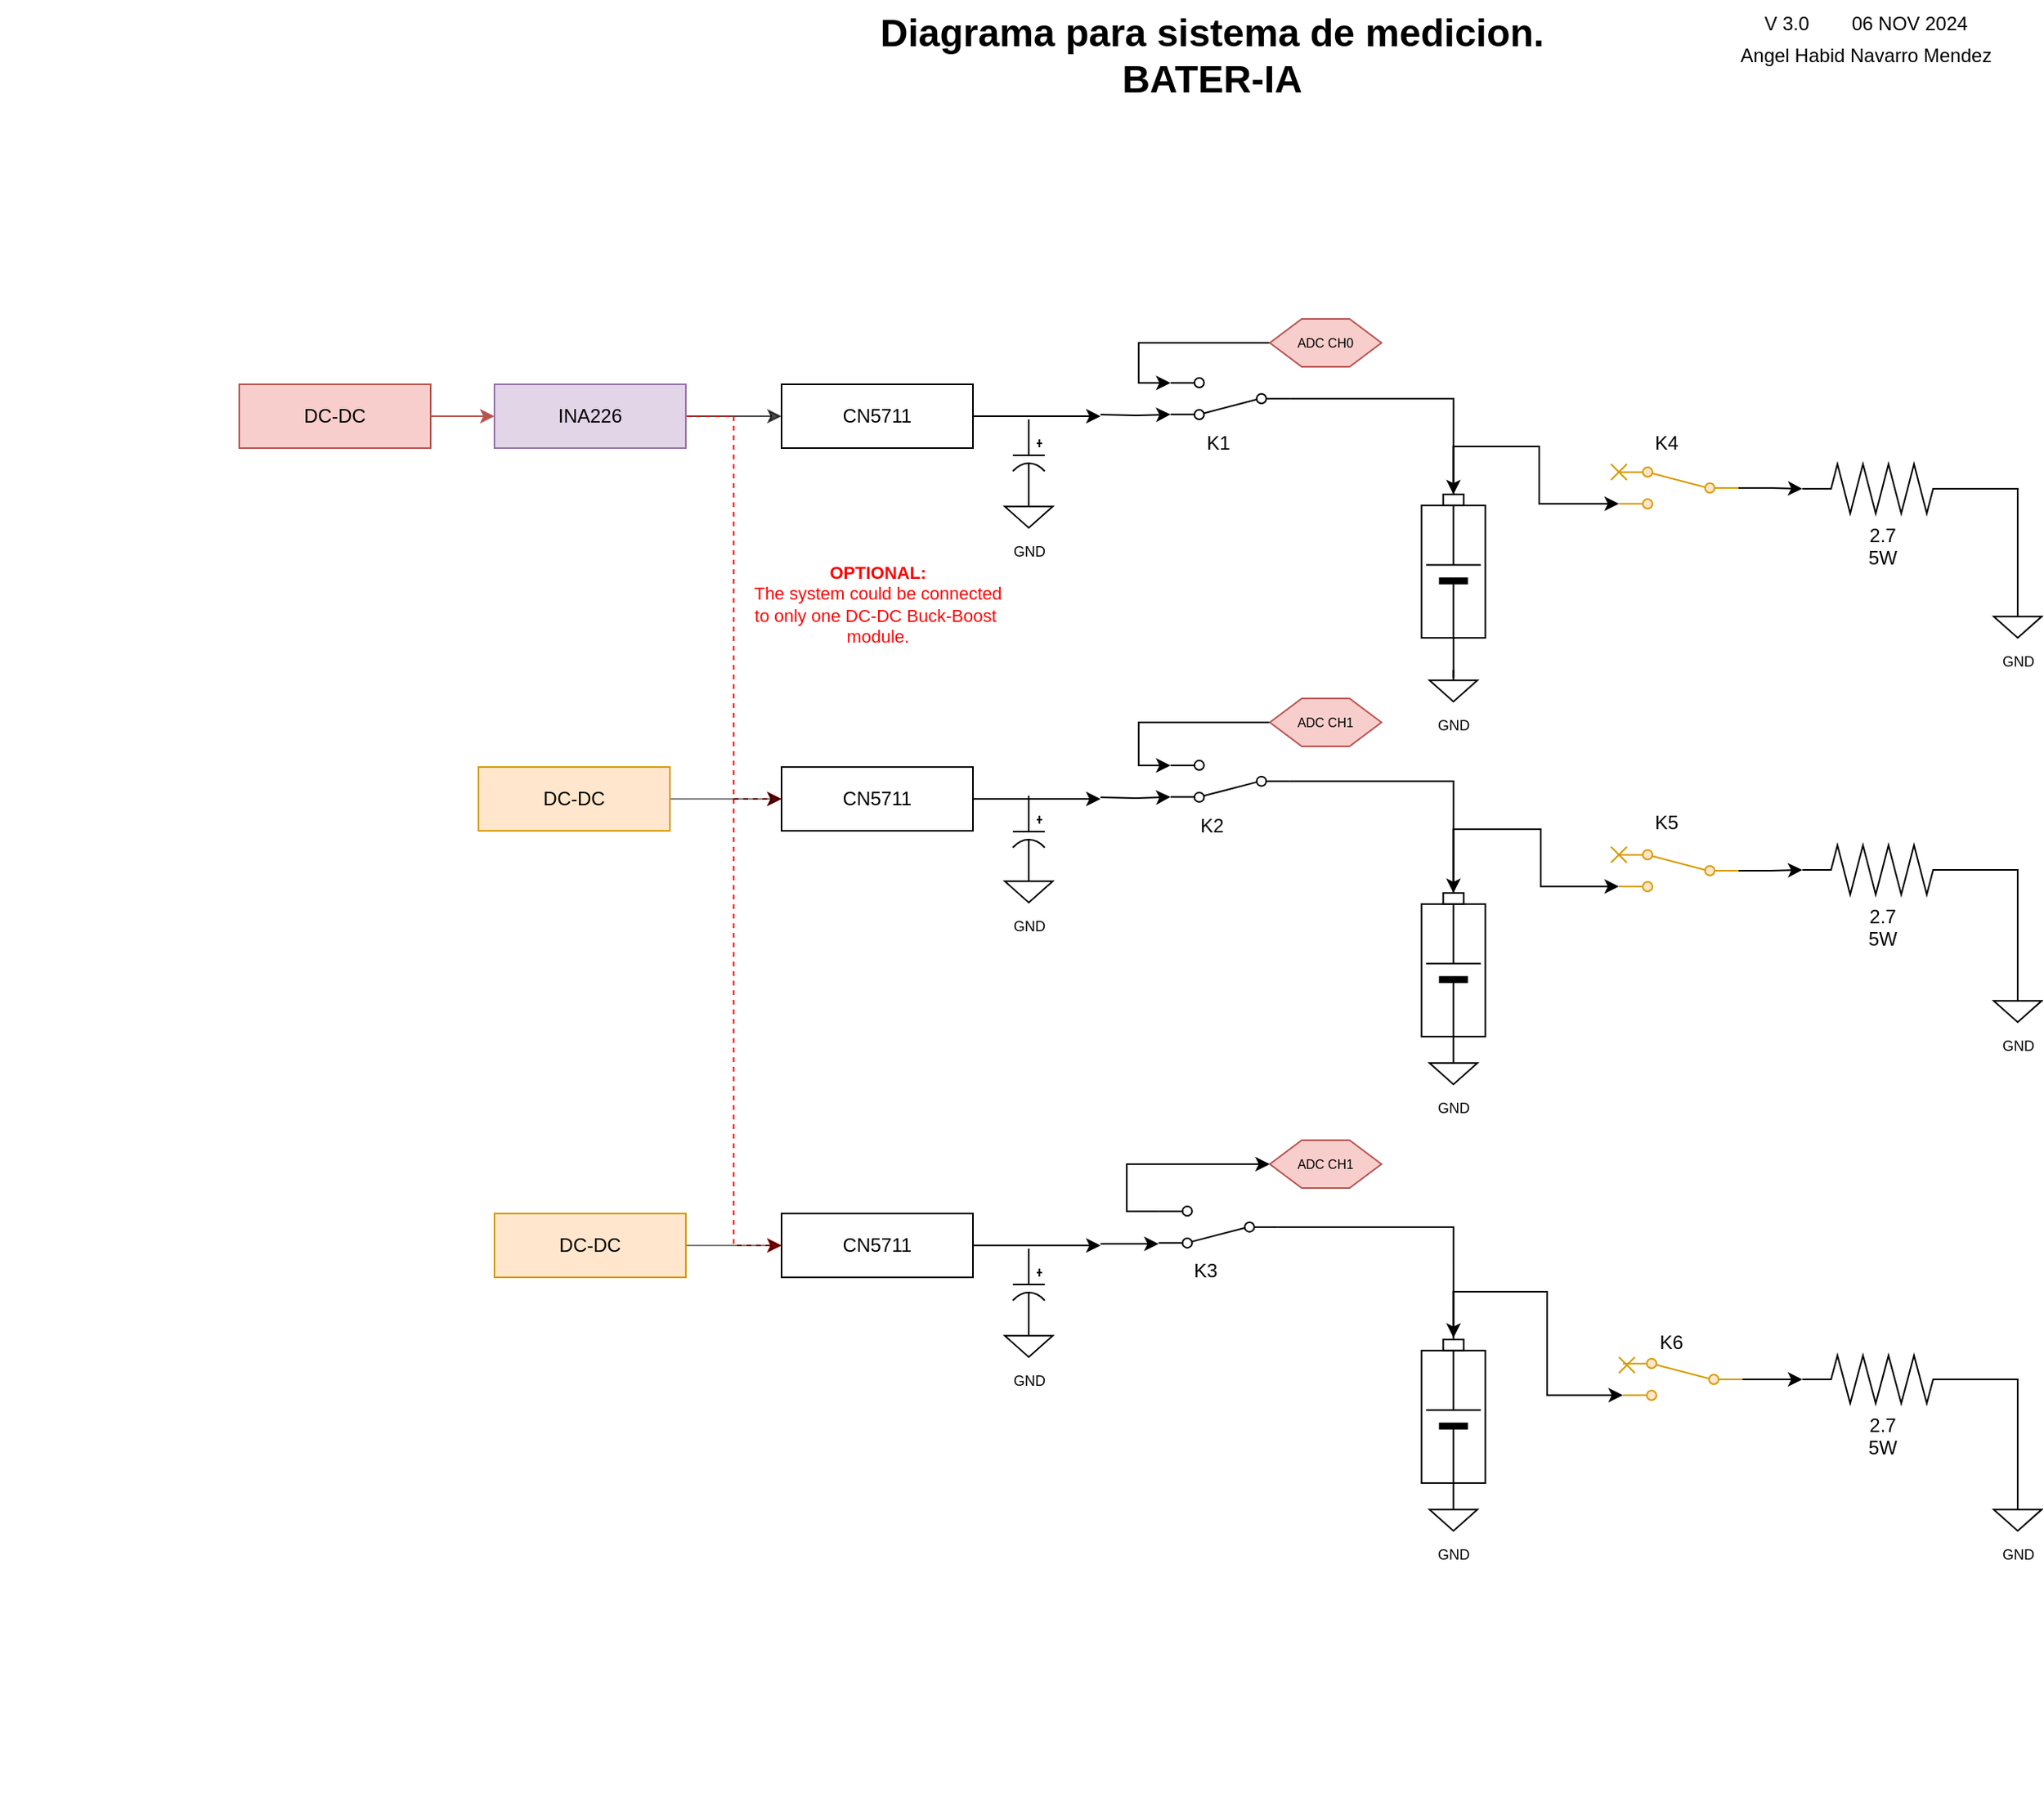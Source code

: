 <mxfile version="24.7.17">
  <diagram name="Página-1" id="suDs9cZ8lpwEUTx6rQ9a">
    <mxGraphModel dx="2049" dy="1206" grid="1" gridSize="10" guides="1" tooltips="1" connect="1" arrows="1" fold="1" page="1" pageScale="1" pageWidth="827" pageHeight="1169" math="0" shadow="0">
      <root>
        <mxCell id="0" />
        <mxCell id="1" parent="0" />
        <mxCell id="hk8a2O4gQxyiNjNptd78-115" value="&lt;h1 style=&quot;margin-top: 0px;&quot;&gt;Diagrama para sistema de medicion. BATER-IA&lt;/h1&gt;" style="text;html=1;whiteSpace=wrap;overflow=hidden;rounded=0;align=center;" parent="1" vertex="1">
          <mxGeometry x="570" y="30" width="480" height="70" as="geometry" />
        </mxCell>
        <mxCell id="hk8a2O4gQxyiNjNptd78-116" value="V 3.0&amp;nbsp; &amp;nbsp; &amp;nbsp; &amp;nbsp; 06 NOV 2024" style="text;html=1;align=center;verticalAlign=middle;whiteSpace=wrap;rounded=0;" parent="1" vertex="1">
          <mxGeometry x="1155" y="30" width="130" height="30" as="geometry" />
        </mxCell>
        <mxCell id="hk8a2O4gQxyiNjNptd78-117" value="Angel Habid Navarro Mendez" style="text;html=1;align=center;verticalAlign=middle;whiteSpace=wrap;rounded=0;" parent="1" vertex="1">
          <mxGeometry x="1140" y="50" width="160" height="30" as="geometry" />
        </mxCell>
        <mxCell id="hk8a2O4gQxyiNjNptd78-13" value="" style="group" parent="1" vertex="1" connectable="0">
          <mxGeometry x="941.25" y="340" width="40" height="90" as="geometry" />
        </mxCell>
        <mxCell id="hk8a2O4gQxyiNjNptd78-7" value="" style="rounded=0;whiteSpace=wrap;html=1;container=0;" parent="hk8a2O4gQxyiNjNptd78-13" vertex="1">
          <mxGeometry x="13.57" width="12.86" height="6.92" as="geometry" />
        </mxCell>
        <mxCell id="hk8a2O4gQxyiNjNptd78-4" value="" style="verticalLabelPosition=bottom;shadow=0;dashed=0;align=center;fillColor=strokeColor;html=1;verticalAlign=top;strokeWidth=1;shape=mxgraph.electrical.miscellaneous.monocell_battery;direction=north;container=0;" parent="hk8a2O4gQxyiNjNptd78-13" vertex="1">
          <mxGeometry x="2.857" y="6.923" width="34.286" height="83.077" as="geometry" />
        </mxCell>
        <mxCell id="hk8a2O4gQxyiNjNptd78-5" value="" style="rounded=0;whiteSpace=wrap;html=1;gradientColor=default;fillColor=none;container=0;" parent="hk8a2O4gQxyiNjNptd78-13" vertex="1">
          <mxGeometry y="6.923" width="40" height="83.077" as="geometry" />
        </mxCell>
        <mxCell id="hk8a2O4gQxyiNjNptd78-22" value="" style="group" parent="1" vertex="1" connectable="0">
          <mxGeometry x="941.25" y="590" width="40" height="90" as="geometry" />
        </mxCell>
        <mxCell id="hk8a2O4gQxyiNjNptd78-23" value="" style="rounded=0;whiteSpace=wrap;html=1;container=0;" parent="hk8a2O4gQxyiNjNptd78-22" vertex="1">
          <mxGeometry x="13.57" width="12.86" height="6.92" as="geometry" />
        </mxCell>
        <mxCell id="hk8a2O4gQxyiNjNptd78-24" value="" style="verticalLabelPosition=bottom;shadow=0;dashed=0;align=center;fillColor=strokeColor;html=1;verticalAlign=top;strokeWidth=1;shape=mxgraph.electrical.miscellaneous.monocell_battery;direction=north;container=0;" parent="hk8a2O4gQxyiNjNptd78-22" vertex="1">
          <mxGeometry x="2.857" y="6.923" width="34.286" height="83.077" as="geometry" />
        </mxCell>
        <mxCell id="hk8a2O4gQxyiNjNptd78-25" value="" style="rounded=0;whiteSpace=wrap;html=1;gradientColor=default;fillColor=none;container=0;" parent="hk8a2O4gQxyiNjNptd78-22" vertex="1">
          <mxGeometry y="6.923" width="40" height="83.077" as="geometry" />
        </mxCell>
        <mxCell id="hk8a2O4gQxyiNjNptd78-36" value="" style="group" parent="1" vertex="1" connectable="0">
          <mxGeometry x="941.25" y="870" width="40" height="90" as="geometry" />
        </mxCell>
        <mxCell id="hk8a2O4gQxyiNjNptd78-37" value="" style="rounded=0;whiteSpace=wrap;html=1;container=0;" parent="hk8a2O4gQxyiNjNptd78-36" vertex="1">
          <mxGeometry x="13.57" width="12.86" height="6.92" as="geometry" />
        </mxCell>
        <mxCell id="hk8a2O4gQxyiNjNptd78-38" value="" style="verticalLabelPosition=bottom;shadow=0;dashed=0;align=center;fillColor=strokeColor;html=1;verticalAlign=top;strokeWidth=1;shape=mxgraph.electrical.miscellaneous.monocell_battery;direction=north;container=0;" parent="hk8a2O4gQxyiNjNptd78-36" vertex="1">
          <mxGeometry x="2.857" y="6.923" width="34.286" height="83.077" as="geometry" />
        </mxCell>
        <mxCell id="hk8a2O4gQxyiNjNptd78-39" value="" style="rounded=0;whiteSpace=wrap;html=1;gradientColor=default;fillColor=none;container=0;" parent="hk8a2O4gQxyiNjNptd78-36" vertex="1">
          <mxGeometry y="6.923" width="40" height="83.077" as="geometry" />
        </mxCell>
        <mxCell id="hk8a2O4gQxyiNjNptd78-54" style="edgeStyle=orthogonalEdgeStyle;rounded=0;orthogonalLoop=1;jettySize=auto;html=1;entryX=0;entryY=0.5;entryDx=0;entryDy=0;endArrow=none;endFill=0;" parent="1" source="hk8a2O4gQxyiNjNptd78-5" edge="1">
          <mxGeometry relative="1" as="geometry">
            <mxPoint x="961.25" y="455" as="targetPoint" />
          </mxGeometry>
        </mxCell>
        <mxCell id="hk8a2O4gQxyiNjNptd78-56" value="&lt;font style=&quot;font-size: 9px;&quot;&gt;GND&lt;/font&gt;" style="pointerEvents=1;verticalLabelPosition=bottom;shadow=0;dashed=0;align=center;html=1;verticalAlign=top;shape=mxgraph.electrical.signal_sources.signal_ground;" parent="1" vertex="1">
          <mxGeometry x="946.25" y="450" width="30" height="20" as="geometry" />
        </mxCell>
        <mxCell id="hk8a2O4gQxyiNjNptd78-67" value="&lt;font style=&quot;font-size: 9px;&quot;&gt;GND&lt;/font&gt;" style="pointerEvents=1;verticalLabelPosition=bottom;shadow=0;dashed=0;align=center;html=1;verticalAlign=top;shape=mxgraph.electrical.signal_sources.signal_ground;" parent="1" vertex="1">
          <mxGeometry x="946.25" y="690" width="30" height="20" as="geometry" />
        </mxCell>
        <mxCell id="hk8a2O4gQxyiNjNptd78-69" style="edgeStyle=orthogonalEdgeStyle;rounded=0;orthogonalLoop=1;jettySize=auto;html=1;exitX=0.5;exitY=1;exitDx=0;exitDy=0;entryX=0.5;entryY=0;entryDx=0;entryDy=0;entryPerimeter=0;startArrow=none;startFill=0;endArrow=none;endFill=0;" parent="1" source="hk8a2O4gQxyiNjNptd78-25" target="hk8a2O4gQxyiNjNptd78-67" edge="1">
          <mxGeometry relative="1" as="geometry">
            <mxPoint x="962" y="710" as="targetPoint" />
          </mxGeometry>
        </mxCell>
        <mxCell id="hk8a2O4gQxyiNjNptd78-89" value="" style="edgeStyle=orthogonalEdgeStyle;rounded=0;orthogonalLoop=1;jettySize=auto;html=1;fillColor=#fff2cc;strokeColor=#000000;exitX=0.5;exitY=1;exitDx=0;exitDy=0;entryX=0.5;entryY=0;entryDx=0;entryDy=0;entryPerimeter=0;endArrow=none;endFill=0;" parent="1" source="hk8a2O4gQxyiNjNptd78-39" target="rjjdqqys_Oreud0CuxLj-54" edge="1">
          <mxGeometry x="0.464" y="-12" relative="1" as="geometry">
            <mxPoint x="591.25" y="1325" as="targetPoint" />
            <mxPoint y="-1" as="offset" />
            <mxPoint x="946.25" y="1080" as="sourcePoint" />
          </mxGeometry>
        </mxCell>
        <mxCell id="rjjdqqys_Oreud0CuxLj-1" value="" style="html=1;shape=mxgraph.electrical.electro-mechanical.twoWaySwitch;aspect=fixed;elSwitchState=2;direction=west;flipV=1;fillColor=#ffe6cc;strokeColor=#d79b00;" parent="1" vertex="1">
          <mxGeometry x="1065" y="323" width="75" height="26" as="geometry" />
        </mxCell>
        <mxCell id="rjjdqqys_Oreud0CuxLj-4" value="" style="shape=mxgraph.sysml.x;fillColor=#ffe6cc;strokeColor=#d79b00;" parent="1" vertex="1">
          <mxGeometry x="1060" y="321" width="10" height="10" as="geometry" />
        </mxCell>
        <mxCell id="rjjdqqys_Oreud0CuxLj-6" value="" style="html=1;shape=mxgraph.electrical.electro-mechanical.twoWaySwitch;aspect=fixed;elSwitchState=2;direction=west;flipV=1;fillColor=#ffe6cc;strokeColor=#d79b00;" parent="1" vertex="1">
          <mxGeometry x="1065" y="563" width="75" height="26" as="geometry" />
        </mxCell>
        <mxCell id="rjjdqqys_Oreud0CuxLj-7" value="" style="shape=mxgraph.sysml.x;fillColor=#ffe6cc;strokeColor=#d79b00;" parent="1" vertex="1">
          <mxGeometry x="1060" y="561" width="10" height="10" as="geometry" />
        </mxCell>
        <mxCell id="rjjdqqys_Oreud0CuxLj-8" value="" style="html=1;shape=mxgraph.electrical.electro-mechanical.twoWaySwitch;aspect=fixed;elSwitchState=2;direction=west;flipV=1;fillColor=#ffe6cc;strokeColor=#d79b00;" parent="1" vertex="1">
          <mxGeometry x="1067.5" y="882" width="75" height="26" as="geometry" />
        </mxCell>
        <mxCell id="rjjdqqys_Oreud0CuxLj-9" value="" style="shape=mxgraph.sysml.x;fillColor=#ffe6cc;strokeColor=#d79b00;" parent="1" vertex="1">
          <mxGeometry x="1065" y="881" width="10" height="10" as="geometry" />
        </mxCell>
        <mxCell id="rjjdqqys_Oreud0CuxLj-54" value="&lt;font style=&quot;font-size: 9px;&quot;&gt;GND&lt;/font&gt;" style="pointerEvents=1;verticalLabelPosition=bottom;shadow=0;dashed=0;align=center;html=1;verticalAlign=top;shape=mxgraph.electrical.signal_sources.signal_ground;" parent="1" vertex="1">
          <mxGeometry x="946.25" y="970" width="30" height="20" as="geometry" />
        </mxCell>
        <mxCell id="rjjdqqys_Oreud0CuxLj-55" style="edgeStyle=orthogonalEdgeStyle;rounded=0;orthogonalLoop=1;jettySize=auto;html=1;exitX=1;exitY=0;exitDx=0;exitDy=0;entryX=0.598;entryY=0.502;entryDx=0;entryDy=0;entryPerimeter=0;" parent="1" edge="1">
          <mxGeometry relative="1" as="geometry">
            <mxPoint x="621.25" y="860" as="sourcePoint" />
            <mxPoint x="621.302" y="859.85" as="targetPoint" />
          </mxGeometry>
        </mxCell>
        <mxCell id="jncj1lacjCK77p8x0OnY-25" value="K1" style="text;html=1;align=center;verticalAlign=middle;whiteSpace=wrap;rounded=0;" vertex="1" parent="1">
          <mxGeometry x="783.88" y="293" width="60" height="30" as="geometry" />
        </mxCell>
        <mxCell id="jncj1lacjCK77p8x0OnY-49" style="edgeStyle=orthogonalEdgeStyle;rounded=0;orthogonalLoop=1;jettySize=auto;html=1;opacity=70;exitX=1;exitY=0.5;exitDx=0;exitDy=0;" edge="1" parent="1" source="jncj1lacjCK77p8x0OnY-110" target="jncj1lacjCK77p8x0OnY-45">
          <mxGeometry relative="1" as="geometry" />
        </mxCell>
        <mxCell id="jncj1lacjCK77p8x0OnY-62" style="edgeStyle=orthogonalEdgeStyle;rounded=0;orthogonalLoop=1;jettySize=auto;html=1;entryX=0;entryY=0.5;entryDx=0;entryDy=0;fillColor=#f8cecc;strokeColor=#be0a04;dashed=1;exitX=1;exitY=0.5;exitDx=0;exitDy=0;" edge="1" parent="1" source="jncj1lacjCK77p8x0OnY-110" target="jncj1lacjCK77p8x0OnY-46">
          <mxGeometry relative="1" as="geometry" />
        </mxCell>
        <mxCell id="jncj1lacjCK77p8x0OnY-63" value="&lt;b&gt;OPTIONAL:&lt;/b&gt;&lt;div&gt;The system could be connected&lt;/div&gt;&lt;div&gt;to only one DC-DC Buck-Boost&amp;nbsp;&lt;/div&gt;&lt;div&gt;module.&lt;/div&gt;" style="edgeLabel;html=1;align=center;verticalAlign=middle;resizable=0;points=[];fontColor=#fc0303;" vertex="1" connectable="0" parent="jncj1lacjCK77p8x0OnY-62">
          <mxGeometry x="-0.198" y="4" relative="1" as="geometry">
            <mxPoint x="86" y="27" as="offset" />
          </mxGeometry>
        </mxCell>
        <mxCell id="jncj1lacjCK77p8x0OnY-64" style="edgeStyle=orthogonalEdgeStyle;rounded=0;orthogonalLoop=1;jettySize=auto;html=1;entryX=0;entryY=0.5;entryDx=0;entryDy=0;strokeColor=#FF0000;dashed=1;exitX=1;exitY=0.5;exitDx=0;exitDy=0;" edge="1" parent="1" source="jncj1lacjCK77p8x0OnY-110" target="jncj1lacjCK77p8x0OnY-47">
          <mxGeometry relative="1" as="geometry" />
        </mxCell>
        <mxCell id="jncj1lacjCK77p8x0OnY-126" style="edgeStyle=orthogonalEdgeStyle;rounded=0;orthogonalLoop=1;jettySize=auto;html=1;exitX=1;exitY=0.5;exitDx=0;exitDy=0;entryX=0;entryY=0.5;entryDx=0;entryDy=0;fillColor=#f8cecc;strokeColor=#b85450;" edge="1" parent="1" source="jncj1lacjCK77p8x0OnY-28" target="jncj1lacjCK77p8x0OnY-110">
          <mxGeometry relative="1" as="geometry" />
        </mxCell>
        <mxCell id="jncj1lacjCK77p8x0OnY-28" value="DC-DC" style="rounded=0;whiteSpace=wrap;html=1;fillColor=#f8cecc;strokeColor=#b85450;" vertex="1" parent="1">
          <mxGeometry x="200" y="271" width="120" height="40" as="geometry" />
        </mxCell>
        <mxCell id="jncj1lacjCK77p8x0OnY-89" style="edgeStyle=orthogonalEdgeStyle;rounded=0;orthogonalLoop=1;jettySize=auto;html=1;entryX=1;entryY=0.12;entryDx=0;entryDy=0;" edge="1" parent="1" target="jncj1lacjCK77p8x0OnY-88">
          <mxGeometry relative="1" as="geometry">
            <mxPoint x="740" y="290" as="sourcePoint" />
          </mxGeometry>
        </mxCell>
        <mxCell id="jncj1lacjCK77p8x0OnY-96" style="edgeStyle=orthogonalEdgeStyle;rounded=0;orthogonalLoop=1;jettySize=auto;html=1;entryX=1;entryY=0.12;entryDx=0;entryDy=0;" edge="1" parent="1" target="jncj1lacjCK77p8x0OnY-93">
          <mxGeometry relative="1" as="geometry">
            <mxPoint x="740" y="530" as="sourcePoint" />
          </mxGeometry>
        </mxCell>
        <mxCell id="jncj1lacjCK77p8x0OnY-105" style="edgeStyle=orthogonalEdgeStyle;rounded=0;orthogonalLoop=1;jettySize=auto;html=1;entryX=1;entryY=0.12;entryDx=0;entryDy=0;" edge="1" parent="1" target="jncj1lacjCK77p8x0OnY-104">
          <mxGeometry relative="1" as="geometry">
            <mxPoint x="740" y="810" as="sourcePoint" />
          </mxGeometry>
        </mxCell>
        <mxCell id="jncj1lacjCK77p8x0OnY-50" style="edgeStyle=orthogonalEdgeStyle;rounded=0;orthogonalLoop=1;jettySize=auto;html=1;exitX=1;exitY=0.5;exitDx=0;exitDy=0;entryX=0;entryY=0.5;entryDx=0;entryDy=0;opacity=50;" edge="1" parent="1" source="jncj1lacjCK77p8x0OnY-42" target="jncj1lacjCK77p8x0OnY-46">
          <mxGeometry relative="1" as="geometry" />
        </mxCell>
        <mxCell id="jncj1lacjCK77p8x0OnY-42" value="DC-DC" style="rounded=0;whiteSpace=wrap;html=1;fillColor=#ffe6cc;strokeColor=#d79b00;" vertex="1" parent="1">
          <mxGeometry x="350" y="511" width="120" height="40" as="geometry" />
        </mxCell>
        <mxCell id="jncj1lacjCK77p8x0OnY-51" style="edgeStyle=orthogonalEdgeStyle;rounded=0;orthogonalLoop=1;jettySize=auto;html=1;entryX=0;entryY=0.5;entryDx=0;entryDy=0;opacity=50;" edge="1" parent="1" source="jncj1lacjCK77p8x0OnY-43" target="jncj1lacjCK77p8x0OnY-47">
          <mxGeometry relative="1" as="geometry" />
        </mxCell>
        <mxCell id="jncj1lacjCK77p8x0OnY-43" value="DC-DC" style="rounded=0;whiteSpace=wrap;html=1;fillColor=#ffe6cc;strokeColor=#d79b00;" vertex="1" parent="1">
          <mxGeometry x="360" y="791" width="120" height="40" as="geometry" />
        </mxCell>
        <mxCell id="jncj1lacjCK77p8x0OnY-52" style="edgeStyle=orthogonalEdgeStyle;rounded=0;orthogonalLoop=1;jettySize=auto;html=1;entryX=0;entryY=0.5;entryDx=0;entryDy=0;" edge="1" parent="1" source="jncj1lacjCK77p8x0OnY-45">
          <mxGeometry relative="1" as="geometry">
            <mxPoint x="740" y="291" as="targetPoint" />
          </mxGeometry>
        </mxCell>
        <mxCell id="jncj1lacjCK77p8x0OnY-45" value="CN5711" style="rounded=0;whiteSpace=wrap;html=1;" vertex="1" parent="1">
          <mxGeometry x="540" y="271" width="120" height="40" as="geometry" />
        </mxCell>
        <mxCell id="jncj1lacjCK77p8x0OnY-53" style="edgeStyle=orthogonalEdgeStyle;rounded=0;orthogonalLoop=1;jettySize=auto;html=1;entryX=0;entryY=0.5;entryDx=0;entryDy=0;" edge="1" parent="1" source="jncj1lacjCK77p8x0OnY-46">
          <mxGeometry relative="1" as="geometry">
            <mxPoint x="740" y="531" as="targetPoint" />
          </mxGeometry>
        </mxCell>
        <mxCell id="jncj1lacjCK77p8x0OnY-46" value="CN5711" style="rounded=0;whiteSpace=wrap;html=1;" vertex="1" parent="1">
          <mxGeometry x="540" y="511" width="120" height="40" as="geometry" />
        </mxCell>
        <mxCell id="jncj1lacjCK77p8x0OnY-55" style="edgeStyle=orthogonalEdgeStyle;rounded=0;orthogonalLoop=1;jettySize=auto;html=1;entryX=0;entryY=0.5;entryDx=0;entryDy=0;" edge="1" parent="1" source="jncj1lacjCK77p8x0OnY-47">
          <mxGeometry relative="1" as="geometry">
            <mxPoint x="740" y="811" as="targetPoint" />
          </mxGeometry>
        </mxCell>
        <mxCell id="jncj1lacjCK77p8x0OnY-47" value="CN5711" style="rounded=0;whiteSpace=wrap;html=1;" vertex="1" parent="1">
          <mxGeometry x="540" y="791" width="120" height="40" as="geometry" />
        </mxCell>
        <mxCell id="jncj1lacjCK77p8x0OnY-56" value="" style="shape=image;verticalLabelPosition=bottom;labelBackgroundColor=default;verticalAlign=top;aspect=fixed;imageAspect=0;image=https://www.makerguides.com/wp-content/uploads/2024/04/image-53.png;" vertex="1" parent="1">
          <mxGeometry x="50" y="940" width="338.6" height="219" as="geometry" />
        </mxCell>
        <mxCell id="jncj1lacjCK77p8x0OnY-65" value="K2" style="text;html=1;align=center;verticalAlign=middle;whiteSpace=wrap;rounded=0;" vertex="1" parent="1">
          <mxGeometry x="780" y="533" width="60" height="30" as="geometry" />
        </mxCell>
        <mxCell id="jncj1lacjCK77p8x0OnY-66" value="K3" style="text;html=1;align=center;verticalAlign=middle;whiteSpace=wrap;rounded=0;" vertex="1" parent="1">
          <mxGeometry x="776.38" y="812.46" width="60" height="30" as="geometry" />
        </mxCell>
        <mxCell id="jncj1lacjCK77p8x0OnY-70" value="K4" style="text;html=1;align=center;verticalAlign=middle;whiteSpace=wrap;rounded=0;" vertex="1" parent="1">
          <mxGeometry x="1065" y="293" width="60" height="30" as="geometry" />
        </mxCell>
        <mxCell id="jncj1lacjCK77p8x0OnY-71" value="K5" style="text;html=1;align=center;verticalAlign=middle;whiteSpace=wrap;rounded=0;" vertex="1" parent="1">
          <mxGeometry x="1065" y="531" width="60" height="30" as="geometry" />
        </mxCell>
        <mxCell id="jncj1lacjCK77p8x0OnY-72" value="K6" style="text;html=1;align=center;verticalAlign=middle;whiteSpace=wrap;rounded=0;" vertex="1" parent="1">
          <mxGeometry x="1067.5" y="857" width="60" height="30" as="geometry" />
        </mxCell>
        <mxCell id="jncj1lacjCK77p8x0OnY-81" value="" style="pointerEvents=1;verticalLabelPosition=bottom;shadow=0;dashed=0;align=center;html=1;verticalAlign=top;shape=mxgraph.electrical.capacitors.capacitor_3;rotation=90;" vertex="1" parent="1">
          <mxGeometry x="670" y="308" width="50" height="20" as="geometry" />
        </mxCell>
        <mxCell id="jncj1lacjCK77p8x0OnY-82" value="" style="pointerEvents=1;verticalLabelPosition=bottom;shadow=0;dashed=0;align=center;html=1;verticalAlign=top;shape=mxgraph.electrical.capacitors.capacitor_3;rotation=90;" vertex="1" parent="1">
          <mxGeometry x="670" y="544" width="50" height="20" as="geometry" />
        </mxCell>
        <mxCell id="jncj1lacjCK77p8x0OnY-83" value="" style="pointerEvents=1;verticalLabelPosition=bottom;shadow=0;dashed=0;align=center;html=1;verticalAlign=top;shape=mxgraph.electrical.capacitors.capacitor_3;rotation=90;" vertex="1" parent="1">
          <mxGeometry x="670" y="828" width="50" height="20" as="geometry" />
        </mxCell>
        <mxCell id="jncj1lacjCK77p8x0OnY-84" value="&lt;font style=&quot;font-size: 9px;&quot;&gt;GND&lt;/font&gt;" style="pointerEvents=1;verticalLabelPosition=bottom;shadow=0;dashed=0;align=center;html=1;verticalAlign=top;shape=mxgraph.electrical.signal_sources.signal_ground;" vertex="1" parent="1">
          <mxGeometry x="680" y="861" width="30" height="20" as="geometry" />
        </mxCell>
        <mxCell id="jncj1lacjCK77p8x0OnY-85" value="&lt;font style=&quot;font-size: 9px;&quot;&gt;GND&lt;/font&gt;" style="pointerEvents=1;verticalLabelPosition=bottom;shadow=0;dashed=0;align=center;html=1;verticalAlign=top;shape=mxgraph.electrical.signal_sources.signal_ground;" vertex="1" parent="1">
          <mxGeometry x="680" y="576" width="30" height="20" as="geometry" />
        </mxCell>
        <mxCell id="jncj1lacjCK77p8x0OnY-86" value="&lt;font style=&quot;font-size: 9px;&quot;&gt;GND&lt;/font&gt;" style="pointerEvents=1;verticalLabelPosition=bottom;shadow=0;dashed=0;align=center;html=1;verticalAlign=top;shape=mxgraph.electrical.signal_sources.signal_ground;" vertex="1" parent="1">
          <mxGeometry x="680" y="341" width="30" height="20" as="geometry" />
        </mxCell>
        <mxCell id="jncj1lacjCK77p8x0OnY-90" style="edgeStyle=orthogonalEdgeStyle;rounded=0;orthogonalLoop=1;jettySize=auto;html=1;exitX=0;exitY=0.5;exitDx=0;exitDy=0;entryX=0.5;entryY=0;entryDx=0;entryDy=0;" edge="1" parent="1" source="jncj1lacjCK77p8x0OnY-88" target="hk8a2O4gQxyiNjNptd78-7">
          <mxGeometry relative="1" as="geometry">
            <mxPoint x="960" y="300" as="targetPoint" />
          </mxGeometry>
        </mxCell>
        <mxCell id="jncj1lacjCK77p8x0OnY-88" value="" style="html=1;shape=mxgraph.electrical.electro-mechanical.twoWaySwitch;aspect=fixed;elSwitchState=2;direction=west;" vertex="1" parent="1">
          <mxGeometry x="783.88" y="267" width="75" height="26" as="geometry" />
        </mxCell>
        <mxCell id="jncj1lacjCK77p8x0OnY-92" style="edgeStyle=orthogonalEdgeStyle;rounded=0;orthogonalLoop=1;jettySize=auto;html=1;entryX=1;entryY=0.88;entryDx=0;entryDy=0;exitX=0;exitY=0.5;exitDx=0;exitDy=0;" edge="1" parent="1" source="jncj1lacjCK77p8x0OnY-91" target="jncj1lacjCK77p8x0OnY-88">
          <mxGeometry relative="1" as="geometry" />
        </mxCell>
        <mxCell id="jncj1lacjCK77p8x0OnY-91" value="ADC CH0" style="shape=hexagon;perimeter=hexagonPerimeter2;whiteSpace=wrap;html=1;fixedSize=1;fontSize=8;fillColor=#f8cecc;strokeColor=#b85450;" vertex="1" parent="1">
          <mxGeometry x="846.13" y="230" width="70" height="30" as="geometry" />
        </mxCell>
        <mxCell id="jncj1lacjCK77p8x0OnY-97" style="edgeStyle=orthogonalEdgeStyle;rounded=0;orthogonalLoop=1;jettySize=auto;html=1;exitX=0;exitY=0.5;exitDx=0;exitDy=0;entryX=0.5;entryY=0;entryDx=0;entryDy=0;" edge="1" parent="1" source="jncj1lacjCK77p8x0OnY-93" target="hk8a2O4gQxyiNjNptd78-23">
          <mxGeometry relative="1" as="geometry">
            <mxPoint x="960" y="590" as="targetPoint" />
          </mxGeometry>
        </mxCell>
        <mxCell id="jncj1lacjCK77p8x0OnY-93" value="" style="html=1;shape=mxgraph.electrical.electro-mechanical.twoWaySwitch;aspect=fixed;elSwitchState=2;direction=west;" vertex="1" parent="1">
          <mxGeometry x="783.88" y="506.928" width="75" height="26" as="geometry" />
        </mxCell>
        <mxCell id="jncj1lacjCK77p8x0OnY-94" style="edgeStyle=orthogonalEdgeStyle;rounded=0;orthogonalLoop=1;jettySize=auto;html=1;entryX=1;entryY=0.88;entryDx=0;entryDy=0;exitX=0;exitY=0.5;exitDx=0;exitDy=0;" edge="1" parent="1" source="jncj1lacjCK77p8x0OnY-95" target="jncj1lacjCK77p8x0OnY-93">
          <mxGeometry relative="1" as="geometry" />
        </mxCell>
        <mxCell id="jncj1lacjCK77p8x0OnY-95" value="ADC CH1" style="shape=hexagon;perimeter=hexagonPerimeter2;whiteSpace=wrap;html=1;fixedSize=1;fontSize=8;fillColor=#f8cecc;strokeColor=#b85450;" vertex="1" parent="1">
          <mxGeometry x="846.13" y="468" width="70" height="30" as="geometry" />
        </mxCell>
        <mxCell id="jncj1lacjCK77p8x0OnY-98" style="edgeStyle=orthogonalEdgeStyle;rounded=0;orthogonalLoop=1;jettySize=auto;html=1;entryX=1;entryY=0.12;entryDx=0;entryDy=0;" edge="1" parent="1" source="hk8a2O4gQxyiNjNptd78-7" target="rjjdqqys_Oreud0CuxLj-1">
          <mxGeometry relative="1" as="geometry">
            <Array as="points">
              <mxPoint x="961" y="310" />
              <mxPoint x="1015" y="310" />
              <mxPoint x="1015" y="346" />
            </Array>
          </mxGeometry>
        </mxCell>
        <mxCell id="jncj1lacjCK77p8x0OnY-99" style="edgeStyle=orthogonalEdgeStyle;rounded=0;orthogonalLoop=1;jettySize=auto;html=1;entryX=1;entryY=0.12;entryDx=0;entryDy=0;" edge="1" parent="1" source="hk8a2O4gQxyiNjNptd78-23" target="rjjdqqys_Oreud0CuxLj-6">
          <mxGeometry relative="1" as="geometry">
            <mxPoint x="1030" y="590" as="targetPoint" />
            <Array as="points">
              <mxPoint x="961" y="550" />
              <mxPoint x="1016" y="550" />
              <mxPoint x="1016" y="586" />
            </Array>
          </mxGeometry>
        </mxCell>
        <mxCell id="jncj1lacjCK77p8x0OnY-100" style="edgeStyle=orthogonalEdgeStyle;rounded=0;orthogonalLoop=1;jettySize=auto;html=1;entryX=1;entryY=0.12;entryDx=0;entryDy=0;" edge="1" parent="1" source="hk8a2O4gQxyiNjNptd78-37" target="rjjdqqys_Oreud0CuxLj-8">
          <mxGeometry relative="1" as="geometry">
            <Array as="points">
              <mxPoint x="961" y="840" />
              <mxPoint x="1020" y="840" />
              <mxPoint x="1020" y="905" />
            </Array>
          </mxGeometry>
        </mxCell>
        <mxCell id="jncj1lacjCK77p8x0OnY-108" style="edgeStyle=orthogonalEdgeStyle;rounded=0;orthogonalLoop=1;jettySize=auto;html=1;exitX=1;exitY=0.88;exitDx=0;exitDy=0;entryX=0;entryY=0.5;entryDx=0;entryDy=0;" edge="1" parent="1" source="jncj1lacjCK77p8x0OnY-104" target="jncj1lacjCK77p8x0OnY-106">
          <mxGeometry relative="1" as="geometry" />
        </mxCell>
        <mxCell id="jncj1lacjCK77p8x0OnY-109" style="edgeStyle=orthogonalEdgeStyle;rounded=0;orthogonalLoop=1;jettySize=auto;html=1;exitX=0;exitY=0.5;exitDx=0;exitDy=0;entryX=0.503;entryY=-0.166;entryDx=0;entryDy=0;entryPerimeter=0;" edge="1" parent="1" source="jncj1lacjCK77p8x0OnY-104" target="hk8a2O4gQxyiNjNptd78-37">
          <mxGeometry relative="1" as="geometry">
            <mxPoint x="960" y="830" as="targetPoint" />
          </mxGeometry>
        </mxCell>
        <mxCell id="jncj1lacjCK77p8x0OnY-104" value="" style="html=1;shape=mxgraph.electrical.electro-mechanical.twoWaySwitch;aspect=fixed;elSwitchState=2;direction=west;" vertex="1" parent="1">
          <mxGeometry x="776.38" y="786.456" width="75" height="26" as="geometry" />
        </mxCell>
        <mxCell id="jncj1lacjCK77p8x0OnY-106" value="ADC CH1" style="shape=hexagon;perimeter=hexagonPerimeter2;whiteSpace=wrap;html=1;fixedSize=1;fontSize=8;fillColor=#f8cecc;strokeColor=#b85450;" vertex="1" parent="1">
          <mxGeometry x="846.13" y="745" width="70" height="30" as="geometry" />
        </mxCell>
        <mxCell id="jncj1lacjCK77p8x0OnY-110" value="INA226" style="rounded=0;whiteSpace=wrap;html=1;fillColor=#e1d5e7;strokeColor=#9673a6;" vertex="1" parent="1">
          <mxGeometry x="360" y="271" width="120" height="40" as="geometry" />
        </mxCell>
        <mxCell id="jncj1lacjCK77p8x0OnY-112" value="2.7&lt;div&gt;5W&lt;/div&gt;" style="pointerEvents=1;verticalLabelPosition=bottom;shadow=0;dashed=0;align=center;html=1;verticalAlign=top;shape=mxgraph.electrical.resistors.resistor_2;" vertex="1" parent="1">
          <mxGeometry x="1180" y="560" width="100" height="31" as="geometry" />
        </mxCell>
        <mxCell id="jncj1lacjCK77p8x0OnY-113" value="&lt;font style=&quot;font-size: 9px;&quot;&gt;GND&lt;/font&gt;" style="pointerEvents=1;verticalLabelPosition=bottom;shadow=0;dashed=0;align=center;html=1;verticalAlign=top;shape=mxgraph.electrical.signal_sources.signal_ground;" vertex="1" parent="1">
          <mxGeometry x="1300" y="651" width="30" height="20" as="geometry" />
        </mxCell>
        <mxCell id="jncj1lacjCK77p8x0OnY-114" style="edgeStyle=orthogonalEdgeStyle;rounded=0;orthogonalLoop=1;jettySize=auto;html=1;exitX=1;exitY=0.5;exitDx=0;exitDy=0;exitPerimeter=0;entryX=0.5;entryY=0;entryDx=0;entryDy=0;entryPerimeter=0;endArrow=none;endFill=0;" edge="1" parent="1" source="jncj1lacjCK77p8x0OnY-112" target="jncj1lacjCK77p8x0OnY-113">
          <mxGeometry relative="1" as="geometry" />
        </mxCell>
        <mxCell id="jncj1lacjCK77p8x0OnY-115" value="2.7&lt;div&gt;5W&lt;/div&gt;" style="pointerEvents=1;verticalLabelPosition=bottom;shadow=0;dashed=0;align=center;html=1;verticalAlign=top;shape=mxgraph.electrical.resistors.resistor_2;" vertex="1" parent="1">
          <mxGeometry x="1180" y="321" width="100" height="31" as="geometry" />
        </mxCell>
        <mxCell id="jncj1lacjCK77p8x0OnY-116" value="&lt;font style=&quot;font-size: 9px;&quot;&gt;GND&lt;/font&gt;" style="pointerEvents=1;verticalLabelPosition=bottom;shadow=0;dashed=0;align=center;html=1;verticalAlign=top;shape=mxgraph.electrical.signal_sources.signal_ground;" vertex="1" parent="1">
          <mxGeometry x="1300" y="410" width="30" height="20" as="geometry" />
        </mxCell>
        <mxCell id="jncj1lacjCK77p8x0OnY-117" style="edgeStyle=orthogonalEdgeStyle;rounded=0;orthogonalLoop=1;jettySize=auto;html=1;exitX=1;exitY=0.5;exitDx=0;exitDy=0;exitPerimeter=0;entryX=0.5;entryY=0;entryDx=0;entryDy=0;entryPerimeter=0;endArrow=none;endFill=0;" edge="1" parent="1" source="jncj1lacjCK77p8x0OnY-115" target="jncj1lacjCK77p8x0OnY-116">
          <mxGeometry relative="1" as="geometry" />
        </mxCell>
        <mxCell id="jncj1lacjCK77p8x0OnY-118" value="2.7&lt;div&gt;5W&lt;/div&gt;" style="pointerEvents=1;verticalLabelPosition=bottom;shadow=0;dashed=0;align=center;html=1;verticalAlign=top;shape=mxgraph.electrical.resistors.resistor_2;" vertex="1" parent="1">
          <mxGeometry x="1180" y="880" width="100" height="30" as="geometry" />
        </mxCell>
        <mxCell id="jncj1lacjCK77p8x0OnY-119" value="&lt;font style=&quot;font-size: 9px;&quot;&gt;GND&lt;/font&gt;" style="pointerEvents=1;verticalLabelPosition=bottom;shadow=0;dashed=0;align=center;html=1;verticalAlign=top;shape=mxgraph.electrical.signal_sources.signal_ground;" vertex="1" parent="1">
          <mxGeometry x="1300" y="970" width="30" height="20" as="geometry" />
        </mxCell>
        <mxCell id="jncj1lacjCK77p8x0OnY-120" style="edgeStyle=orthogonalEdgeStyle;rounded=0;orthogonalLoop=1;jettySize=auto;html=1;exitX=1;exitY=0.5;exitDx=0;exitDy=0;exitPerimeter=0;entryX=0.5;entryY=0;entryDx=0;entryDy=0;entryPerimeter=0;endArrow=none;endFill=0;" edge="1" parent="1" source="jncj1lacjCK77p8x0OnY-118" target="jncj1lacjCK77p8x0OnY-119">
          <mxGeometry relative="1" as="geometry" />
        </mxCell>
        <mxCell id="jncj1lacjCK77p8x0OnY-121" style="edgeStyle=orthogonalEdgeStyle;rounded=0;orthogonalLoop=1;jettySize=auto;html=1;exitX=0;exitY=0.5;exitDx=0;exitDy=0;entryX=0;entryY=0.5;entryDx=0;entryDy=0;entryPerimeter=0;" edge="1" parent="1" source="rjjdqqys_Oreud0CuxLj-6" target="jncj1lacjCK77p8x0OnY-112">
          <mxGeometry relative="1" as="geometry" />
        </mxCell>
        <mxCell id="jncj1lacjCK77p8x0OnY-124" style="edgeStyle=orthogonalEdgeStyle;rounded=0;orthogonalLoop=1;jettySize=auto;html=1;entryX=0;entryY=0.5;entryDx=0;entryDy=0;entryPerimeter=0;" edge="1" parent="1" source="rjjdqqys_Oreud0CuxLj-8" target="jncj1lacjCK77p8x0OnY-118">
          <mxGeometry relative="1" as="geometry" />
        </mxCell>
        <mxCell id="jncj1lacjCK77p8x0OnY-125" style="edgeStyle=orthogonalEdgeStyle;rounded=0;orthogonalLoop=1;jettySize=auto;html=1;exitX=0;exitY=0.5;exitDx=0;exitDy=0;entryX=0;entryY=0.5;entryDx=0;entryDy=0;entryPerimeter=0;" edge="1" parent="1" source="rjjdqqys_Oreud0CuxLj-1" target="jncj1lacjCK77p8x0OnY-115">
          <mxGeometry relative="1" as="geometry" />
        </mxCell>
      </root>
    </mxGraphModel>
  </diagram>
</mxfile>
